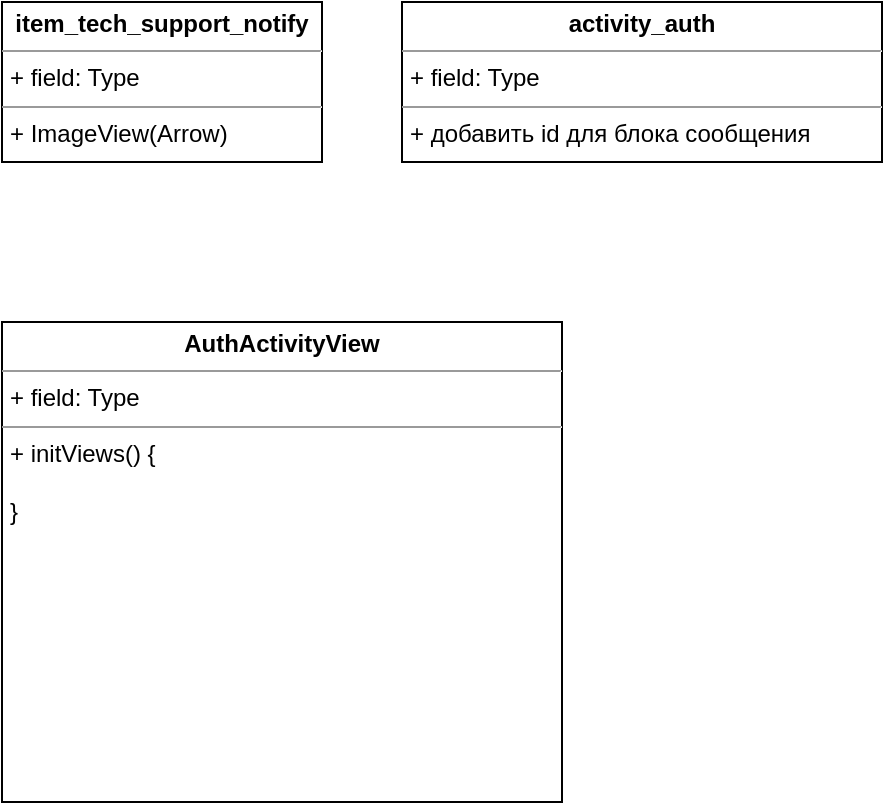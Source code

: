 <mxfile version="20.3.0" type="github">
  <diagram id="3Gn4apHO7zfne6hzBfNp" name="Страница 1">
    <mxGraphModel dx="946" dy="600" grid="1" gridSize="10" guides="1" tooltips="1" connect="1" arrows="1" fold="1" page="1" pageScale="1" pageWidth="827" pageHeight="1169" math="0" shadow="0">
      <root>
        <mxCell id="0" />
        <mxCell id="1" parent="0" />
        <mxCell id="cFsGh7mrUJ8jpzx5-hc0-1" value="&lt;p style=&quot;margin:0px;margin-top:4px;text-align:center;&quot;&gt;&lt;b&gt;item_tech_support_notify&lt;/b&gt;&lt;/p&gt;&lt;hr size=&quot;1&quot;&gt;&lt;p style=&quot;margin:0px;margin-left:4px;&quot;&gt;+ field: Type&lt;/p&gt;&lt;hr size=&quot;1&quot;&gt;&lt;p style=&quot;margin:0px;margin-left:4px;&quot;&gt;+ ImageView(Arrow)&lt;br&gt;&lt;/p&gt;" style="verticalAlign=top;align=left;overflow=fill;fontSize=12;fontFamily=Helvetica;html=1;" vertex="1" parent="1">
          <mxGeometry x="80" y="80" width="160" height="80" as="geometry" />
        </mxCell>
        <mxCell id="cFsGh7mrUJ8jpzx5-hc0-2" value="&lt;p style=&quot;margin:0px;margin-top:4px;text-align:center;&quot;&gt;&lt;b&gt;activity_auth&lt;/b&gt;&lt;/p&gt;&lt;hr size=&quot;1&quot;&gt;&lt;p style=&quot;margin:0px;margin-left:4px;&quot;&gt;+ field: Type&lt;/p&gt;&lt;hr size=&quot;1&quot;&gt;&lt;p style=&quot;margin:0px;margin-left:4px;&quot;&gt;+ добавить id для блока сообщения&lt;br&gt;&lt;/p&gt;" style="verticalAlign=top;align=left;overflow=fill;fontSize=12;fontFamily=Helvetica;html=1;" vertex="1" parent="1">
          <mxGeometry x="280" y="80" width="240" height="80" as="geometry" />
        </mxCell>
        <mxCell id="cFsGh7mrUJ8jpzx5-hc0-3" value="&lt;p style=&quot;margin:0px;margin-top:4px;text-align:center;&quot;&gt;&lt;b&gt;AuthActivityView&lt;/b&gt;&lt;/p&gt;&lt;hr size=&quot;1&quot;&gt;&lt;p style=&quot;margin:0px;margin-left:4px;&quot;&gt;+ field: Type&lt;/p&gt;&lt;hr size=&quot;1&quot;&gt;&lt;p style=&quot;margin:0px;margin-left:4px;&quot;&gt;+ initViews() {&lt;/p&gt;&lt;p style=&quot;margin:0px;margin-left:4px;&quot;&gt;&lt;br&gt;&lt;/p&gt;&lt;p style=&quot;margin:0px;margin-left:4px;&quot;&gt;}&lt;br&gt;&lt;/p&gt;" style="verticalAlign=top;align=left;overflow=fill;fontSize=12;fontFamily=Helvetica;html=1;" vertex="1" parent="1">
          <mxGeometry x="80" y="240" width="280" height="240" as="geometry" />
        </mxCell>
      </root>
    </mxGraphModel>
  </diagram>
</mxfile>
